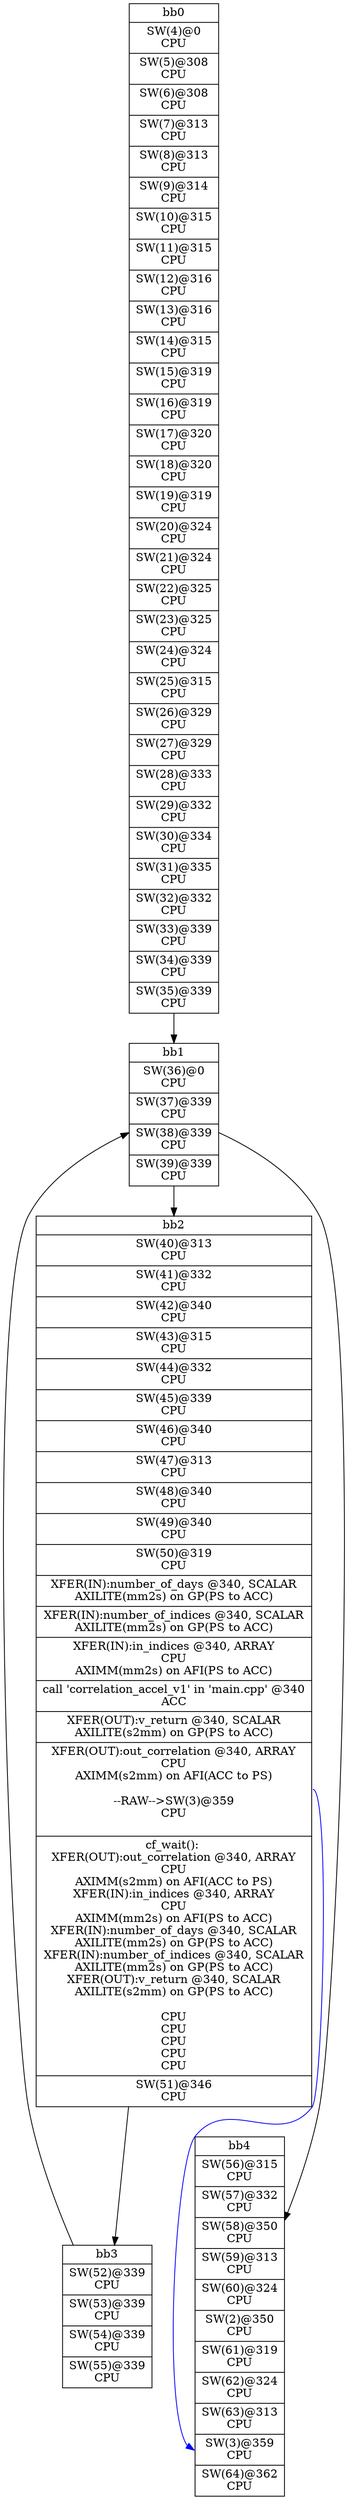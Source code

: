 digraph CDFG {
node [shape=record];
bb0 [shape=record, label = "{bb0|<x0x2c50810>SW(4)@0\nCPU\n|<x0x2c50430>SW(5)@308\nCPU\n|<x0x2c50590>SW(6)@308\nCPU\n|<x0x2c506f0>SW(7)@313\nCPU\n|<x0x2c0e900>SW(8)@313\nCPU\n|<x0x2c0ea60>SW(9)@314\nCPU\n|<x0x2c0ebc0>SW(10)@315\nCPU\n|<x0x2c0ed20>SW(11)@315\nCPU\n|<x0x2c0ee80>SW(12)@316\nCPU\n|<x0x2c0eff0>SW(13)@316\nCPU\n|<x0x2c0f120>SW(14)@315\nCPU\n|<x0x2c0f280>SW(15)@319\nCPU\n|<x0x2c0f3e0>SW(16)@319\nCPU\n|<x0x2c0f540>SW(17)@320\nCPU\n|<x0x2c0f6b0>SW(18)@320\nCPU\n|<x0x2c0f7e0>SW(19)@319\nCPU\n|<x0x2c0f940>SW(20)@324\nCPU\n|<x0x2c0faa0>SW(21)@324\nCPU\n|<x0x2c0fc00>SW(22)@325\nCPU\n|<x0x2c0fd70>SW(23)@325\nCPU\n|<x0x2c0fea0>SW(24)@324\nCPU\n|<x0x2c10000>SW(25)@315\nCPU\n|<x0x2c10160>SW(26)@329\nCPU\n|<x0x2c10290>SW(27)@329\nCPU\n|<x0x2c103e0>SW(28)@333\nCPU\n|<x0x2c10550>SW(29)@332\nCPU\n|<x0x2c106c0>SW(30)@334\nCPU\n|<x0x2c519b0>SW(31)@335\nCPU\n|<x0x2c53b30>SW(32)@332\nCPU\n|<x0x2c53ca0>SW(33)@339\nCPU\n|<x0x2c53de0>SW(34)@339\nCPU\n|<x0x2c53f40>SW(35)@339\nCPU\n}"];
bb1 [shape=record, label = "{bb1|<x0x2c51af0>SW(36)@0\nCPU\n|<x0x2c51bb0>SW(37)@339\nCPU\n|<x0x2c51d10>SW(38)@339\nCPU\n|<x0x2c51e50>SW(39)@339\nCPU\n}"];
bb2 [shape=record, label = "{bb2|<x0x2c51a90>SW(40)@313\nCPU\n|<x0x2c52130>SW(41)@332\nCPU\n|<x0x2c522a0>SW(42)@340\nCPU\n|<x0x2c523e0>SW(43)@315\nCPU\n|<x0x2c52540>SW(44)@332\nCPU\n|<x0x2c526b0>SW(45)@339\nCPU\n|<x0x2c52810>SW(46)@340\nCPU\n|<x0x2c52950>SW(47)@313\nCPU\n|<x0x2c52ab0>SW(48)@340\nCPU\n|<x0x2c52be0>SW(49)@340\nCPU\n|<x0x2c52d20>SW(50)@319\nCPU\n|<x0x2c54100>XFER(IN):number_of_days @340, SCALAR\nAXILITE(mm2s) on GP(PS to ACC)\n|<x0x2c54180>XFER(IN):number_of_indices @340, SCALAR\nAXILITE(mm2s) on GP(PS to ACC)\n|<x0x2c54200>XFER(IN):in_indices @340, ARRAY\nCPU\nAXIMM(mm2s) on AFI(PS to ACC)\n|<x0x2c0ad60>call 'correlation_accel_v1' in 'main.cpp' @340\nACC\n|<x0x2c54300>XFER(OUT):v_return @340, SCALAR\nAXILITE(s2mm) on GP(PS to ACC)\n|<x0x2c54280>XFER(OUT):out_correlation @340, ARRAY\nCPU\nAXIMM(s2mm) on AFI(ACC to PS)\n\n--RAW--\>SW(3)@359\nCPU\n\n|<x0x2c54380>cf_wait(): \nXFER(OUT):out_correlation @340, ARRAY\nCPU\nAXIMM(s2mm) on AFI(ACC to PS)\nXFER(IN):in_indices @340, ARRAY\nCPU\nAXIMM(mm2s) on AFI(PS to ACC)\nXFER(IN):number_of_days @340, SCALAR\nAXILITE(mm2s) on GP(PS to ACC)\nXFER(IN):number_of_indices @340, SCALAR\nAXILITE(mm2s) on GP(PS to ACC)\nXFER(OUT):v_return @340, SCALAR\nAXILITE(s2mm) on GP(PS to ACC)\n\nCPU\nCPU\nCPU\nCPU\nCPU\n|<x0x2c52e80>SW(51)@346\nCPU\n}"];
bb3 [shape=record, label = "{bb3|<x0x2c52f60>SW(52)@339\nCPU\n|<x0x2c530c0>SW(53)@339\nCPU\n|<x0x2c53200>SW(54)@339\nCPU\n|<x0x2c53360>SW(55)@339\nCPU\n}"];
bb4 [shape=record, label = "{bb4|<x0x2c51f80>SW(56)@315\nCPU\n|<x0x2c53690>SW(57)@332\nCPU\n|<x0x2c53800>SW(58)@350\nCPU\n|<x0x2c53940>SW(59)@313\nCPU\n|<x0x2c54020>SW(60)@324\nCPU\n|<x0x2c0e640>SW(2)@350\nCPU\n|<x0x2c56190>SW(61)@319\nCPU\n|<x0x2c562f0>SW(62)@324\nCPU\n|<x0x2c56450>SW(63)@313\nCPU\n|<x0x2c0e5e0>SW(3)@359\nCPU\n|<x0x2c565b0>SW(64)@362\nCPU\n}"];
bb0 -> bb1
bb1 -> bb2
bb1 -> bb4
bb2 -> bb3
bb3 -> bb1
bb2:x0x2c54280 -> bb4:x0x2c0e5e0[color=blue]
}
